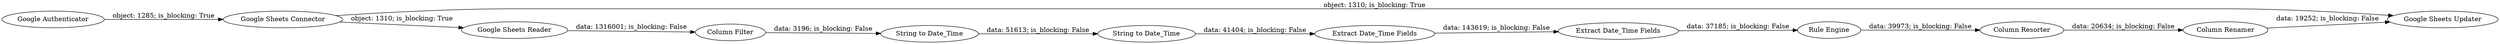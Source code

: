 digraph {
	"-1644529137818560739_7" [label="Column Filter"]
	"-1644529137818560739_13" [label="Column Resorter"]
	"-1644529137818560739_12" [label="Extract Date_Time Fields"]
	"-1644529137818560739_10" [label="Rule Engine"]
	"-1644529137818560739_6" [label="Google Sheets Updater"]
	"-1644529137818560739_11" [label="String to Date_Time"]
	"-1644529137818560739_14" [label="Column Renamer"]
	"-1644529137818560739_5" [label="Google Sheets Connector"]
	"-1644529137818560739_2" [label="Google Sheets Reader"]
	"-1644529137818560739_8" [label="Extract Date_Time Fields"]
	"-1644529137818560739_1" [label="Google Authenticator"]
	"-1644529137818560739_9" [label="String to Date_Time"]
	"-1644529137818560739_1" -> "-1644529137818560739_5" [label="object: 1285; is_blocking: True"]
	"-1644529137818560739_12" -> "-1644529137818560739_10" [label="data: 37185; is_blocking: False"]
	"-1644529137818560739_7" -> "-1644529137818560739_9" [label="data: 3196; is_blocking: False"]
	"-1644529137818560739_5" -> "-1644529137818560739_6" [label="object: 1310; is_blocking: True"]
	"-1644529137818560739_10" -> "-1644529137818560739_13" [label="data: 39973; is_blocking: False"]
	"-1644529137818560739_2" -> "-1644529137818560739_7" [label="data: 1316001; is_blocking: False"]
	"-1644529137818560739_5" -> "-1644529137818560739_2" [label="object: 1310; is_blocking: True"]
	"-1644529137818560739_11" -> "-1644529137818560739_8" [label="data: 41404; is_blocking: False"]
	"-1644529137818560739_8" -> "-1644529137818560739_12" [label="data: 143619; is_blocking: False"]
	"-1644529137818560739_14" -> "-1644529137818560739_6" [label="data: 19252; is_blocking: False"]
	"-1644529137818560739_9" -> "-1644529137818560739_11" [label="data: 51613; is_blocking: False"]
	"-1644529137818560739_13" -> "-1644529137818560739_14" [label="data: 20634; is_blocking: False"]
	rankdir=LR
}
